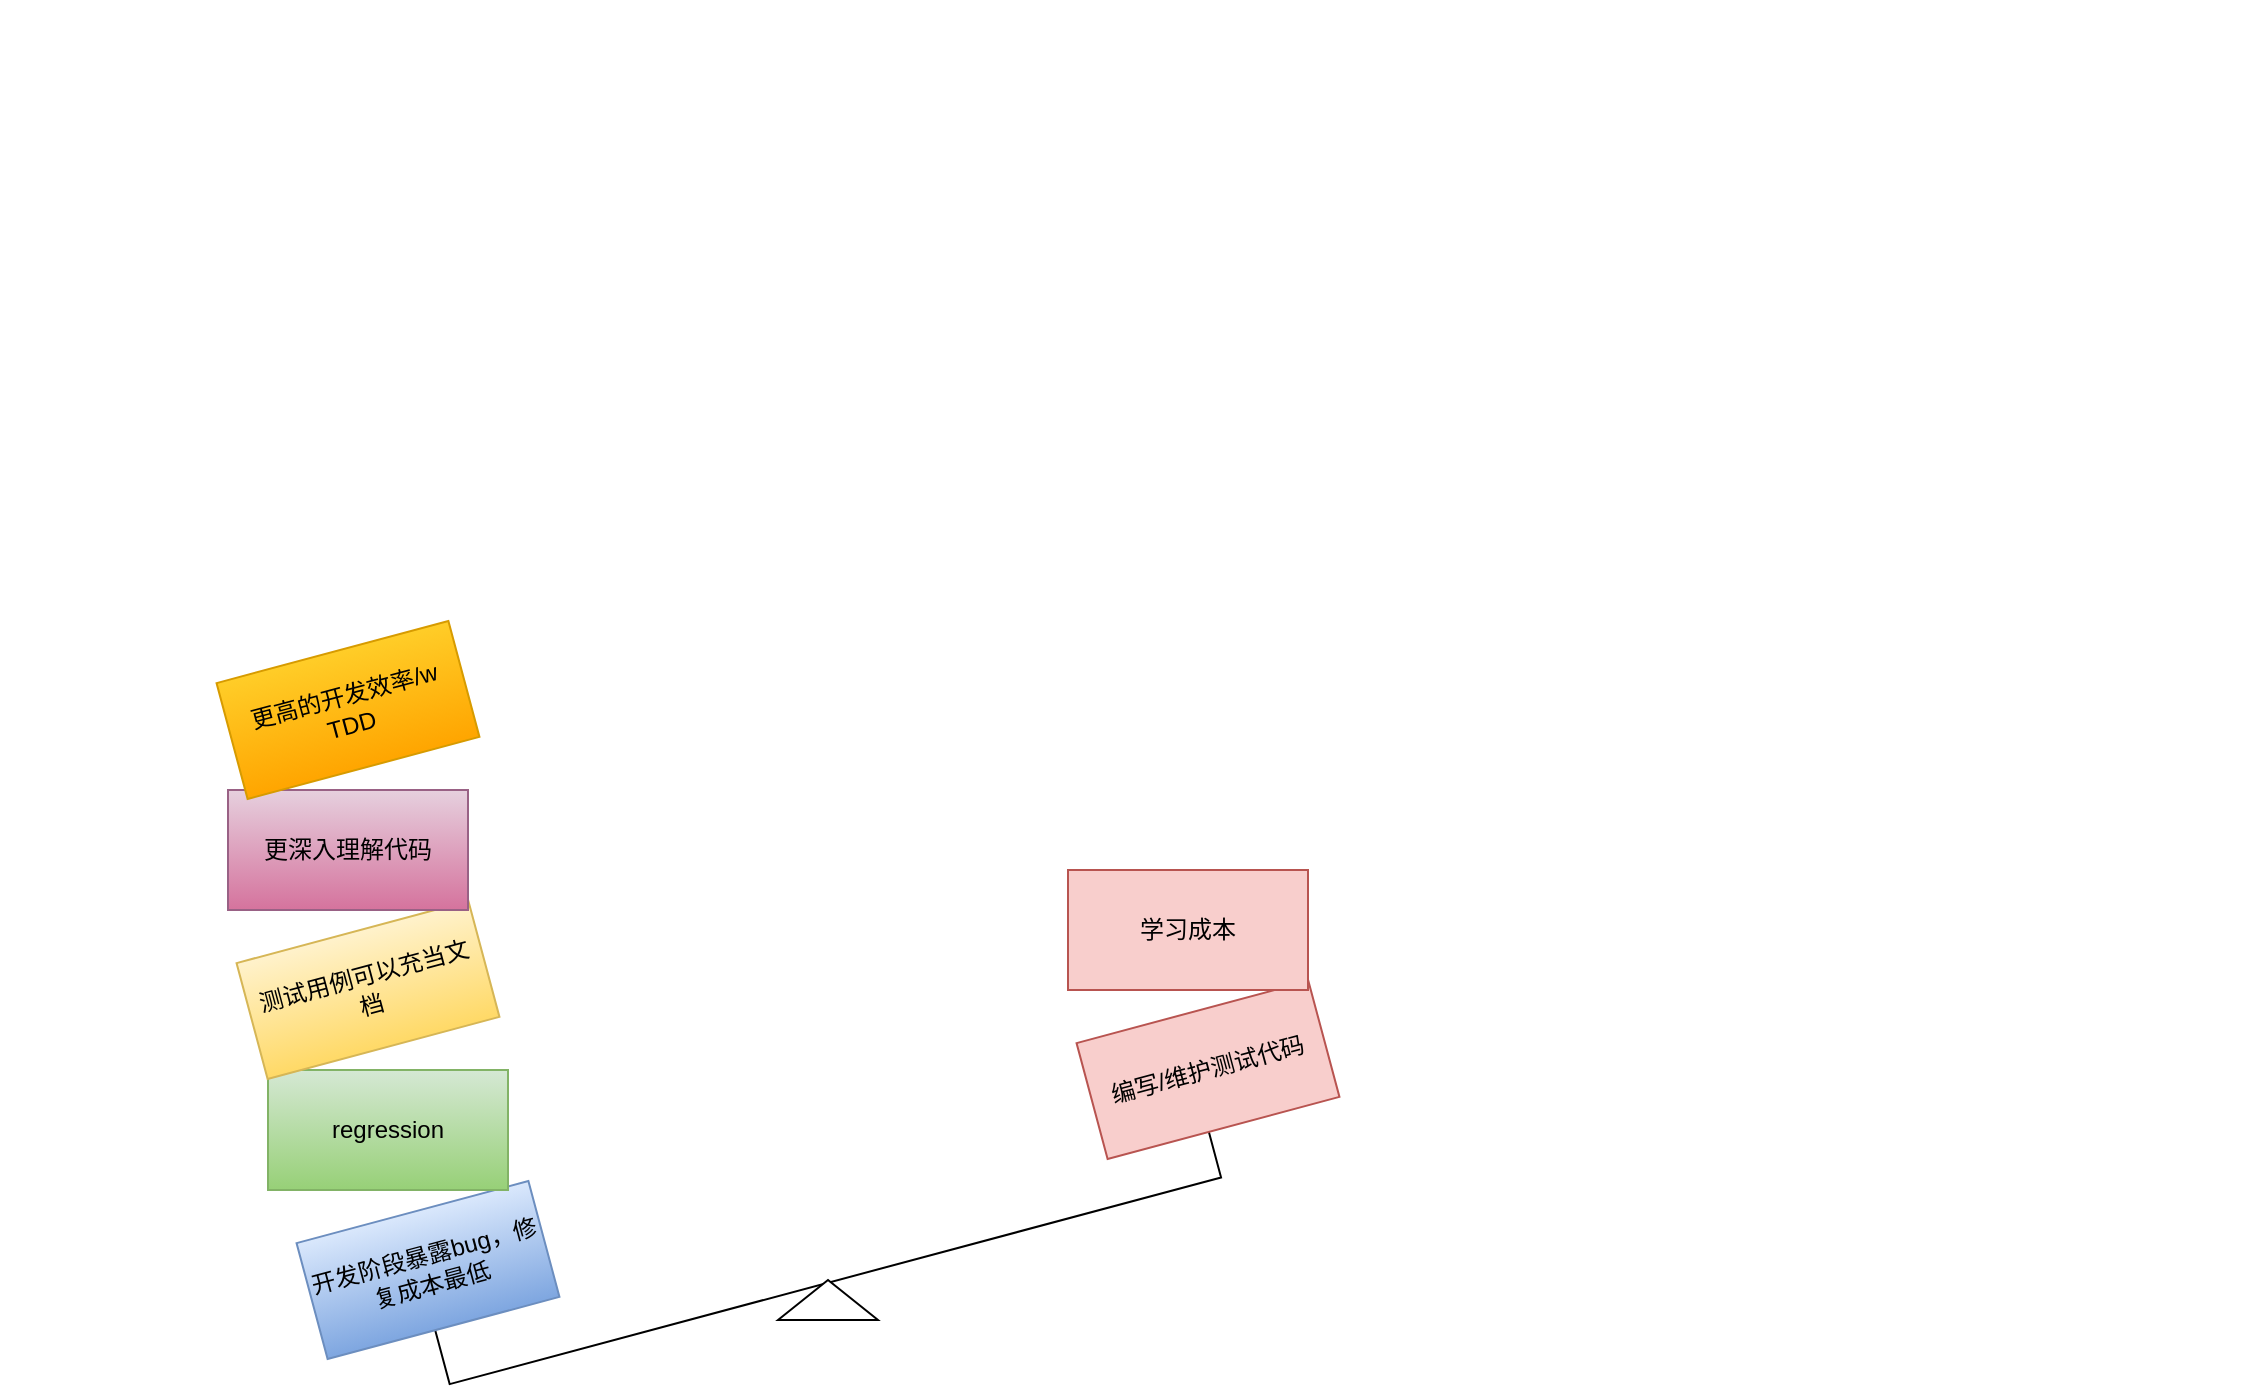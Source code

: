 <mxfile version="13.1.3" type="github">
  <diagram name="Page-1" id="12e1b939-464a-85fe-373e-61e167be1490">
    <mxGraphModel dx="1422" dy="759" grid="1" gridSize="10" guides="1" tooltips="1" connect="1" arrows="1" fold="1" page="1" pageScale="1.5" pageWidth="1169" pageHeight="826" background="#ffffff" math="0" shadow="0">
      <root>
        <mxCell id="0" />
        <mxCell id="1" parent="0" />
        <mxCell id="60da8b9f42644d3a-3" value="ATTRACT" style="text;html=1;strokeColor=none;fillColor=none;align=center;verticalAlign=middle;whiteSpace=wrap;rounded=0;shadow=0;fontSize=27;fontColor=#FFFFFF;fontStyle=1" parent="1" vertex="1">
          <mxGeometry x="316" y="425" width="280" height="60" as="geometry" />
        </mxCell>
        <mxCell id="60da8b9f42644d3a-18" value="CONVERT" style="text;html=1;strokeColor=none;fillColor=none;align=center;verticalAlign=middle;whiteSpace=wrap;rounded=0;shadow=0;fontSize=27;fontColor=#FFFFFF;fontStyle=1" parent="1" vertex="1">
          <mxGeometry x="596" y="425" width="280" height="60" as="geometry" />
        </mxCell>
        <mxCell id="60da8b9f42644d3a-25" value="CLOSE" style="text;html=1;strokeColor=none;fillColor=none;align=center;verticalAlign=middle;whiteSpace=wrap;rounded=0;shadow=0;fontSize=27;fontColor=#FFFFFF;fontStyle=1" parent="1" vertex="1">
          <mxGeometry x="876" y="425" width="280" height="60" as="geometry" />
        </mxCell>
        <mxCell id="60da8b9f42644d3a-32" value="DELIGHT" style="text;html=1;strokeColor=none;fillColor=none;align=center;verticalAlign=middle;whiteSpace=wrap;rounded=0;shadow=0;fontSize=27;fontColor=#FFFFFF;fontStyle=1" parent="1" vertex="1">
          <mxGeometry x="1156" y="425" width="280" height="60" as="geometry" />
        </mxCell>
        <mxCell id="o_X-Q_mbgcwtk6PAzBO2-1" value="" style="shape=partialRectangle;whiteSpace=wrap;html=1;bottom=1;right=1;left=1;top=0;fillColor=none;routingCenterX=-0.5;rotation=-15;" vertex="1" parent="1">
          <mxGeometry x="530.14" y="1035.9" width="399.32" height="30" as="geometry" />
        </mxCell>
        <mxCell id="o_X-Q_mbgcwtk6PAzBO2-4" value="" style="triangle;whiteSpace=wrap;html=1;rotation=-90;" vertex="1" parent="1">
          <mxGeometry x="720" y="1050" width="20" height="50" as="geometry" />
        </mxCell>
        <mxCell id="o_X-Q_mbgcwtk6PAzBO2-6" value="开发阶段暴露bug，修复成本最低" style="rounded=0;whiteSpace=wrap;html=1;rotation=-15;gradientColor=#7ea6e0;fillColor=#dae8fc;strokeColor=#6c8ebf;" vertex="1" parent="1">
          <mxGeometry x="470" y="1030" width="120" height="60" as="geometry" />
        </mxCell>
        <mxCell id="o_X-Q_mbgcwtk6PAzBO2-7" value="编写/维护测试代码" style="rounded=0;whiteSpace=wrap;html=1;rotation=-15;fillColor=#f8cecc;strokeColor=#b85450;" vertex="1" parent="1">
          <mxGeometry x="860" y="930" width="120" height="60" as="geometry" />
        </mxCell>
        <mxCell id="o_X-Q_mbgcwtk6PAzBO2-8" value="学习成本" style="rounded=0;whiteSpace=wrap;html=1;rotation=0;fillColor=#f8cecc;strokeColor=#b85450;" vertex="1" parent="1">
          <mxGeometry x="850" y="860" width="120" height="60" as="geometry" />
        </mxCell>
        <mxCell id="o_X-Q_mbgcwtk6PAzBO2-9" value="regression" style="rounded=0;whiteSpace=wrap;html=1;rotation=0;gradientColor=#97d077;fillColor=#d5e8d4;strokeColor=#82b366;" vertex="1" parent="1">
          <mxGeometry x="450" y="960" width="120" height="60" as="geometry" />
        </mxCell>
        <mxCell id="o_X-Q_mbgcwtk6PAzBO2-10" value="测试用例可以充当文档" style="rounded=0;whiteSpace=wrap;html=1;rotation=-15;gradientColor=#ffd966;fillColor=#fff2cc;strokeColor=#d6b656;" vertex="1" parent="1">
          <mxGeometry x="440" y="890" width="120" height="60" as="geometry" />
        </mxCell>
        <mxCell id="o_X-Q_mbgcwtk6PAzBO2-11" value="更深入理解代码" style="rounded=0;whiteSpace=wrap;html=1;rotation=0;gradientColor=#d5739d;fillColor=#e6d0de;strokeColor=#996185;" vertex="1" parent="1">
          <mxGeometry x="430" y="820" width="120" height="60" as="geometry" />
        </mxCell>
        <mxCell id="o_X-Q_mbgcwtk6PAzBO2-12" value="更高的开发效率/w TDD" style="rounded=0;whiteSpace=wrap;html=1;rotation=-15;gradientColor=#ffa500;fillColor=#ffcd28;strokeColor=#d79b00;" vertex="1" parent="1">
          <mxGeometry x="430" y="750" width="120" height="60" as="geometry" />
        </mxCell>
      </root>
    </mxGraphModel>
  </diagram>
</mxfile>
